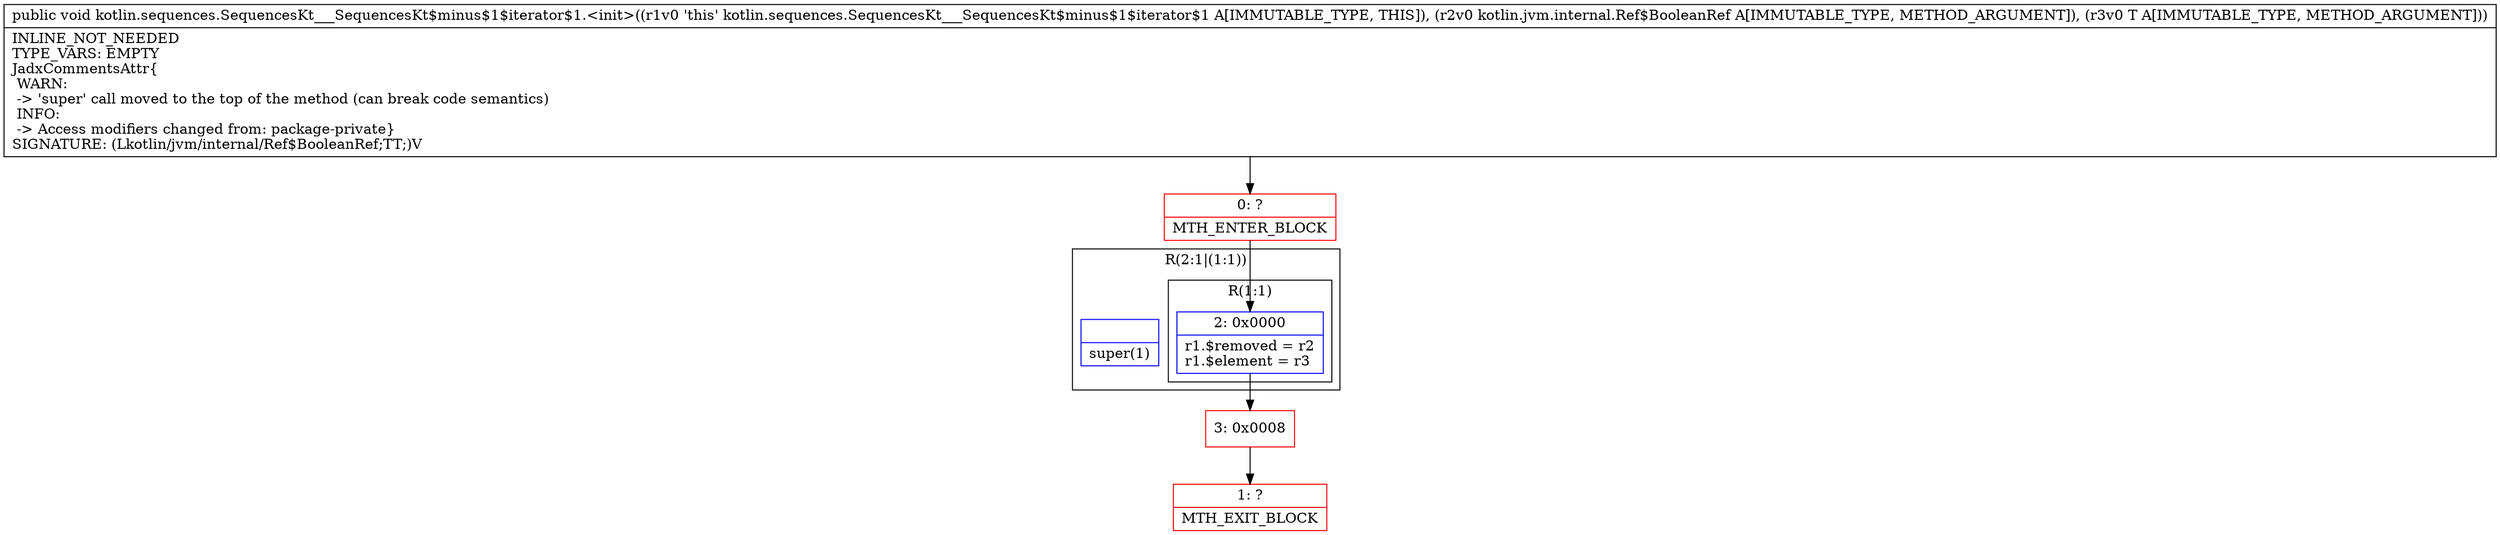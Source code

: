 digraph "CFG forkotlin.sequences.SequencesKt___SequencesKt$minus$1$iterator$1.\<init\>(Lkotlin\/jvm\/internal\/Ref$BooleanRef;Ljava\/lang\/Object;)V" {
subgraph cluster_Region_1282134010 {
label = "R(2:1|(1:1))";
node [shape=record,color=blue];
Node_InsnContainer_1188058147 [shape=record,label="{|super(1)\l}"];
subgraph cluster_Region_2053844347 {
label = "R(1:1)";
node [shape=record,color=blue];
Node_2 [shape=record,label="{2\:\ 0x0000|r1.$removed = r2\lr1.$element = r3\l}"];
}
}
Node_0 [shape=record,color=red,label="{0\:\ ?|MTH_ENTER_BLOCK\l}"];
Node_3 [shape=record,color=red,label="{3\:\ 0x0008}"];
Node_1 [shape=record,color=red,label="{1\:\ ?|MTH_EXIT_BLOCK\l}"];
MethodNode[shape=record,label="{public void kotlin.sequences.SequencesKt___SequencesKt$minus$1$iterator$1.\<init\>((r1v0 'this' kotlin.sequences.SequencesKt___SequencesKt$minus$1$iterator$1 A[IMMUTABLE_TYPE, THIS]), (r2v0 kotlin.jvm.internal.Ref$BooleanRef A[IMMUTABLE_TYPE, METHOD_ARGUMENT]), (r3v0 T A[IMMUTABLE_TYPE, METHOD_ARGUMENT]))  | INLINE_NOT_NEEDED\lTYPE_VARS: EMPTY\lJadxCommentsAttr\{\l WARN: \l \-\> 'super' call moved to the top of the method (can break code semantics)\l INFO: \l \-\> Access modifiers changed from: package\-private\}\lSIGNATURE: (Lkotlin\/jvm\/internal\/Ref$BooleanRef;TT;)V\l}"];
MethodNode -> Node_0;Node_2 -> Node_3;
Node_0 -> Node_2;
Node_3 -> Node_1;
}

